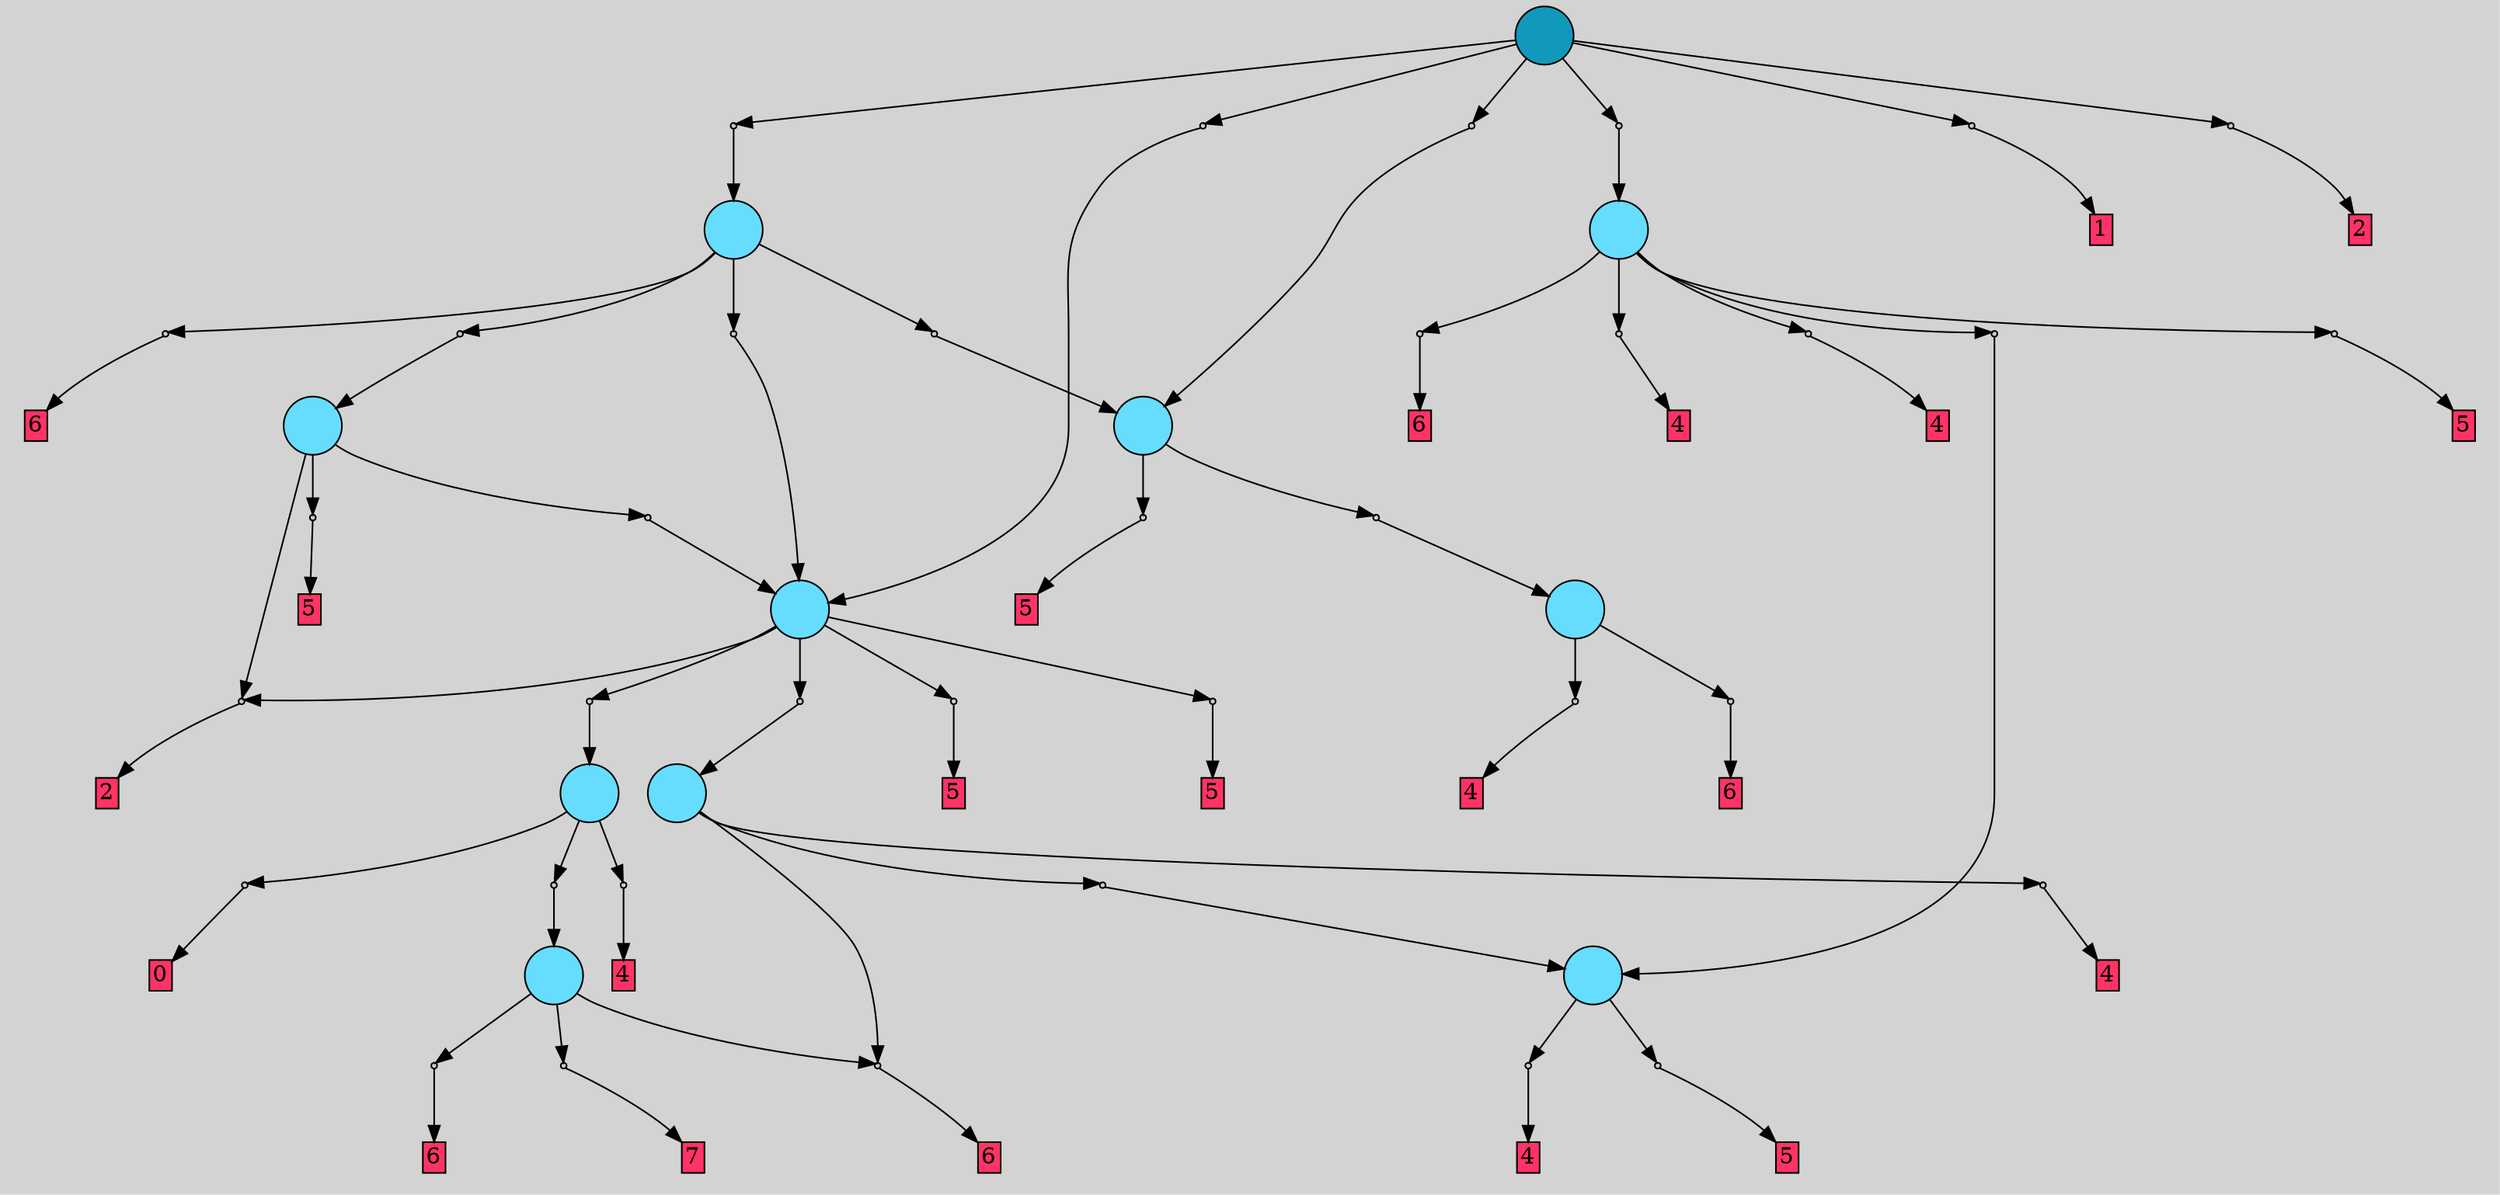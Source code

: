 // File exported with GEGELATI v1.3.1
// On the 2024-04-12 16:05:12
// With the File::TPGGraphDotExporter
digraph{
	graph[pad = "0.212, 0.055" bgcolor = lightgray]
	node[shape=circle style = filled label = ""]
		T0 [fillcolor="#66ddff"]
		T1 [fillcolor="#66ddff"]
		T2 [fillcolor="#66ddff"]
		T3 [fillcolor="#66ddff"]
		T4 [fillcolor="#66ddff"]
		T5 [fillcolor="#66ddff"]
		T6 [fillcolor="#66ddff"]
		T7 [fillcolor="#66ddff"]
		T8 [fillcolor="#66ddff"]
		T9 [fillcolor="#66ddff"]
		T10 [fillcolor="#1199bb"]
		P0 [fillcolor="#cccccc" shape=point] //
		I0 [shape=box style=invis label="2|3&1|2#4|1&#92;n6|0&0|3#1|6&#92;n"]
		P0 -> I0[style=invis]
		A0 [fillcolor="#ff3366" shape=box margin=0.03 width=0 height=0 label="4"]
		T0 -> P0 -> A0
		P1 [fillcolor="#cccccc" shape=point] //
		I1 [shape=box style=invis label="8|0&3|1#1|1&#92;n"]
		P1 -> I1[style=invis]
		A1 [fillcolor="#ff3366" shape=box margin=0.03 width=0 height=0 label="5"]
		T0 -> P1 -> A1
		P2 [fillcolor="#cccccc" shape=point] //
		I2 [shape=box style=invis label="1|0&0|0#3|7&#92;n"]
		P2 -> I2[style=invis]
		A2 [fillcolor="#ff3366" shape=box margin=0.03 width=0 height=0 label="6"]
		T1 -> P2 -> A2
		P3 [fillcolor="#cccccc" shape=point] //
		I3 [shape=box style=invis label="8|0&3|5#4|6&#92;n"]
		P3 -> I3[style=invis]
		T1 -> P3 -> T0
		P4 [fillcolor="#cccccc" shape=point] //
		I4 [shape=box style=invis label="6|0&3|3#1|6&#92;n"]
		P4 -> I4[style=invis]
		A3 [fillcolor="#ff3366" shape=box margin=0.03 width=0 height=0 label="4"]
		T1 -> P4 -> A3
		P5 [fillcolor="#cccccc" shape=point] //
		I5 [shape=box style=invis label="3|0&3|4#0|3&#92;n"]
		P5 -> I5[style=invis]
		A4 [fillcolor="#ff3366" shape=box margin=0.03 width=0 height=0 label="6"]
		T2 -> P5 -> A4
		P6 [fillcolor="#cccccc" shape=point] //
		I6 [shape=box style=invis label="1|0&1|3#1|2&#92;n"]
		P6 -> I6[style=invis]
		A5 [fillcolor="#ff3366" shape=box margin=0.03 width=0 height=0 label="4"]
		T2 -> P6 -> A5
		T3 -> P2
		P7 [fillcolor="#cccccc" shape=point] //
		I7 [shape=box style=invis label="5|0&3|6#4|5&#92;n"]
		P7 -> I7[style=invis]
		A6 [fillcolor="#ff3366" shape=box margin=0.03 width=0 height=0 label="7"]
		T3 -> P7 -> A6
		P8 [fillcolor="#cccccc" shape=point] //
		I8 [shape=box style=invis label="3|0&1|2#3|0&#92;n"]
		P8 -> I8[style=invis]
		A7 [fillcolor="#ff3366" shape=box margin=0.03 width=0 height=0 label="6"]
		T3 -> P8 -> A7
		P9 [fillcolor="#cccccc" shape=point] //
		I9 [shape=box style=invis label="3|0&2|5#1|0&#92;n"]
		P9 -> I9[style=invis]
		A8 [fillcolor="#ff3366" shape=box margin=0.03 width=0 height=0 label="4"]
		T4 -> P9 -> A8
		P10 [fillcolor="#cccccc" shape=point] //
		I10 [shape=box style=invis label="0|0&3|1#0|0&#92;n"]
		P10 -> I10[style=invis]
		T4 -> P10 -> T3
		P11 [fillcolor="#cccccc" shape=point] //
		I11 [shape=box style=invis label=""]
		P11 -> I11[style=invis]
		A9 [fillcolor="#ff3366" shape=box margin=0.03 width=0 height=0 label="0"]
		T4 -> P11 -> A9
		P12 [fillcolor="#cccccc" shape=point] //
		I12 [shape=box style=invis label="2|0&3|2#1|2&#92;n"]
		P12 -> I12[style=invis]
		A10 [fillcolor="#ff3366" shape=box margin=0.03 width=0 height=0 label="5"]
		T5 -> P12 -> A10
		P13 [fillcolor="#cccccc" shape=point] //
		I13 [shape=box style=invis label="0|0&3|1#0|0&#92;n"]
		P13 -> I13[style=invis]
		A11 [fillcolor="#ff3366" shape=box margin=0.03 width=0 height=0 label="6"]
		T5 -> P13 -> A11
		P14 [fillcolor="#cccccc" shape=point] //
		I14 [shape=box style=invis label="1|3&3|5#3|0&#92;n6|0&0|3#1|6&#92;n"]
		P14 -> I14[style=invis]
		A12 [fillcolor="#ff3366" shape=box margin=0.03 width=0 height=0 label="4"]
		T5 -> P14 -> A12
		P15 [fillcolor="#cccccc" shape=point] //
		I15 [shape=box style=invis label="5|1&4|2#4|7&#92;n8|0&0|1#0|1&#92;n"]
		P15 -> I15[style=invis]
		A13 [fillcolor="#ff3366" shape=box margin=0.03 width=0 height=0 label="4"]
		T5 -> P15 -> A13
		P16 [fillcolor="#cccccc" shape=point] //
		I16 [shape=box style=invis label="8|0&3|5#1|6&#92;n"]
		P16 -> I16[style=invis]
		T5 -> P16 -> T0
		P17 [fillcolor="#cccccc" shape=point] //
		I17 [shape=box style=invis label="2|6&0|1#0|6&#92;n4|0&1|2#0|6&#92;n"]
		P17 -> I17[style=invis]
		T6 -> P17 -> T2
		P18 [fillcolor="#cccccc" shape=point] //
		I18 [shape=box style=invis label="2|0&3|2#1|2&#92;n"]
		P18 -> I18[style=invis]
		A14 [fillcolor="#ff3366" shape=box margin=0.03 width=0 height=0 label="5"]
		T6 -> P18 -> A14
		P19 [fillcolor="#cccccc" shape=point] //
		I19 [shape=box style=invis label="0|6&0|4#1|7&#92;n4|0&1|7#0|6&#92;n"]
		P19 -> I19[style=invis]
		T7 -> P19 -> T4
		P20 [fillcolor="#cccccc" shape=point] //
		I20 [shape=box style=invis label="2|0&3|2#4|2&#92;n"]
		P20 -> I20[style=invis]
		A15 [fillcolor="#ff3366" shape=box margin=0.03 width=0 height=0 label="2"]
		T7 -> P20 -> A15
		P21 [fillcolor="#cccccc" shape=point] //
		I21 [shape=box style=invis label="1|0&3|6#1|7&#92;n"]
		P21 -> I21[style=invis]
		A16 [fillcolor="#ff3366" shape=box margin=0.03 width=0 height=0 label="5"]
		T7 -> P21 -> A16
		P22 [fillcolor="#cccccc" shape=point] //
		I22 [shape=box style=invis label="1|0&1|6#1|4&#92;n"]
		P22 -> I22[style=invis]
		T7 -> P22 -> T1
		P23 [fillcolor="#cccccc" shape=point] //
		I23 [shape=box style=invis label="1|0&3|6#3|1&#92;n"]
		P23 -> I23[style=invis]
		A17 [fillcolor="#ff3366" shape=box margin=0.03 width=0 height=0 label="5"]
		T7 -> P23 -> A17
		T8 -> P20
		P24 [fillcolor="#cccccc" shape=point] //
		I24 [shape=box style=invis label="2|0&1|2#1|2&#92;n"]
		P24 -> I24[style=invis]
		A18 [fillcolor="#ff3366" shape=box margin=0.03 width=0 height=0 label="5"]
		T8 -> P24 -> A18
		P25 [fillcolor="#cccccc" shape=point] //
		I25 [shape=box style=invis label="8|0&1|1#3|4&#92;n"]
		P25 -> I25[style=invis]
		T8 -> P25 -> T7
		P26 [fillcolor="#cccccc" shape=point] //
		I26 [shape=box style=invis label="2|0&3|2#2|2&#92;n"]
		P26 -> I26[style=invis]
		T9 -> P26 -> T8
		P27 [fillcolor="#cccccc" shape=point] //
		I27 [shape=box style=invis label="4|0&3|5#2|5&#92;n"]
		P27 -> I27[style=invis]
		A19 [fillcolor="#ff3366" shape=box margin=0.03 width=0 height=0 label="6"]
		T9 -> P27 -> A19
		P28 [fillcolor="#cccccc" shape=point] //
		I28 [shape=box style=invis label="0|0&1|5#3|6&#92;n"]
		P28 -> I28[style=invis]
		T9 -> P28 -> T7
		P29 [fillcolor="#cccccc" shape=point] //
		I29 [shape=box style=invis label="8|0&2|3#0|7&#92;n"]
		P29 -> I29[style=invis]
		T9 -> P29 -> T6
		P30 [fillcolor="#cccccc" shape=point] //
		I30 [shape=box style=invis label="3|0&2|7#1|4&#92;n"]
		P30 -> I30[style=invis]
		T10 -> P30 -> T6
		P31 [fillcolor="#cccccc" shape=point] //
		I31 [shape=box style=invis label="2|4&3|1#1|3&#92;n0|6&0|4#1|7&#92;n4|0&1|7#0|6&#92;n"]
		P31 -> I31[style=invis]
		A20 [fillcolor="#ff3366" shape=box margin=0.03 width=0 height=0 label="1"]
		T10 -> P31 -> A20
		P32 [fillcolor="#cccccc" shape=point] //
		I32 [shape=box style=invis label="8|0&2|3#0|7&#92;n"]
		P32 -> I32[style=invis]
		T10 -> P32 -> T5
		P33 [fillcolor="#cccccc" shape=point] //
		I33 [shape=box style=invis label="2|0&3|2#4|2&#92;n"]
		P33 -> I33[style=invis]
		A21 [fillcolor="#ff3366" shape=box margin=0.03 width=0 height=0 label="2"]
		T10 -> P33 -> A21
		P34 [fillcolor="#cccccc" shape=point] //
		I34 [shape=box style=invis label="3|0&3|0#0|1&#92;n"]
		P34 -> I34[style=invis]
		T10 -> P34 -> T7
		P35 [fillcolor="#cccccc" shape=point] //
		I35 [shape=box style=invis label="8|0&2|7#2|7&#92;n"]
		P35 -> I35[style=invis]
		T10 -> P35 -> T9
		{ rank= same T10 }
}
